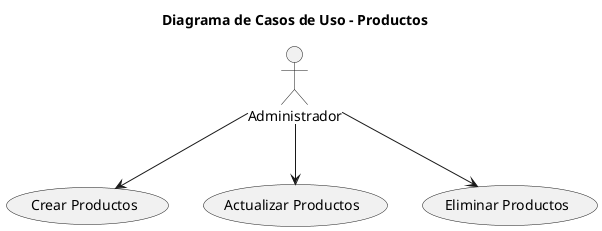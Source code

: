 @startuml 
title Diagrama de Casos de Uso - Productos

actor "Administrador" as User

usecase "Crear Productos" as CrearProductos
usecase "Actualizar Productos" as ActualizarProductos
usecase "Eliminar Productos" as EliminarProductos

User --> CrearProductos
User --> ActualizarProductos
User --> EliminarProductos

@enduml
